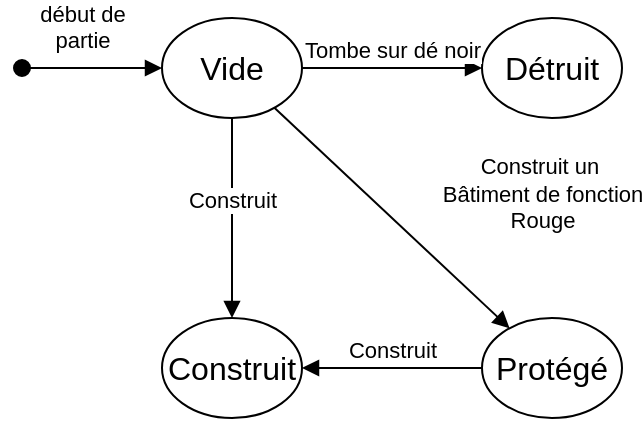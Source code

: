 <mxfile version="25.0.3">
  <diagram name="Page-1" id="nn5YYuCkOS0IQOaNncqC">
    <mxGraphModel dx="717" dy="313" grid="1" gridSize="10" guides="1" tooltips="1" connect="1" arrows="1" fold="1" page="1" pageScale="1" pageWidth="3300" pageHeight="4681" math="0" shadow="0">
      <root>
        <mxCell id="0" />
        <mxCell id="1" parent="0" />
        <mxCell id="_L5AaIc3o5FXhw3g5Z6F-1" value="&lt;font size=&quot;3&quot;&gt;Vide&lt;/font&gt;" style="ellipse;whiteSpace=wrap;html=1;" vertex="1" parent="1">
          <mxGeometry x="180" y="140" width="70" height="50" as="geometry" />
        </mxCell>
        <mxCell id="_L5AaIc3o5FXhw3g5Z6F-2" value="début de&lt;div&gt;partie&lt;/div&gt;" style="html=1;verticalAlign=bottom;startArrow=oval;startFill=1;endArrow=block;startSize=8;curved=0;rounded=0;" edge="1" parent="1" target="_L5AaIc3o5FXhw3g5Z6F-1">
          <mxGeometry x="-0.143" y="5" width="60" relative="1" as="geometry">
            <mxPoint x="110" y="165" as="sourcePoint" />
            <mxPoint x="170" y="160" as="targetPoint" />
            <mxPoint as="offset" />
          </mxGeometry>
        </mxCell>
        <mxCell id="_L5AaIc3o5FXhw3g5Z6F-3" value="&lt;font size=&quot;3&quot;&gt;Détruit&lt;/font&gt;" style="ellipse;whiteSpace=wrap;html=1;" vertex="1" parent="1">
          <mxGeometry x="340" y="140" width="70" height="50" as="geometry" />
        </mxCell>
        <mxCell id="_L5AaIc3o5FXhw3g5Z6F-4" value="Tombe sur dé noir" style="html=1;verticalAlign=bottom;endArrow=block;curved=0;rounded=0;" edge="1" parent="1" source="_L5AaIc3o5FXhw3g5Z6F-1" target="_L5AaIc3o5FXhw3g5Z6F-3">
          <mxGeometry width="80" relative="1" as="geometry">
            <mxPoint x="250" y="165" as="sourcePoint" />
            <mxPoint x="330" y="165" as="targetPoint" />
          </mxGeometry>
        </mxCell>
        <mxCell id="_L5AaIc3o5FXhw3g5Z6F-5" value="&lt;font size=&quot;3&quot;&gt;Construit&lt;/font&gt;" style="ellipse;whiteSpace=wrap;html=1;" vertex="1" parent="1">
          <mxGeometry x="180" y="290" width="70" height="50" as="geometry" />
        </mxCell>
        <mxCell id="_L5AaIc3o5FXhw3g5Z6F-6" value="Construit" style="html=1;verticalAlign=bottom;endArrow=block;curved=0;rounded=0;" edge="1" parent="1" source="_L5AaIc3o5FXhw3g5Z6F-1" target="_L5AaIc3o5FXhw3g5Z6F-5">
          <mxGeometry width="80" relative="1" as="geometry">
            <mxPoint x="230" y="220" as="sourcePoint" />
            <mxPoint x="340" y="220" as="targetPoint" />
          </mxGeometry>
        </mxCell>
        <mxCell id="_L5AaIc3o5FXhw3g5Z6F-7" value="Construit un&amp;nbsp;&lt;div&gt;Bâtiment de fonction&lt;/div&gt;&lt;div&gt;Rouge&lt;/div&gt;" style="html=1;verticalAlign=bottom;endArrow=block;curved=0;rounded=0;" edge="1" parent="1" source="_L5AaIc3o5FXhw3g5Z6F-1" target="_L5AaIc3o5FXhw3g5Z6F-8">
          <mxGeometry x="0.764" y="44" width="80" relative="1" as="geometry">
            <mxPoint x="260" y="175" as="sourcePoint" />
            <mxPoint x="360" y="280" as="targetPoint" />
            <mxPoint as="offset" />
          </mxGeometry>
        </mxCell>
        <mxCell id="_L5AaIc3o5FXhw3g5Z6F-8" value="&lt;font size=&quot;3&quot;&gt;Protégé&lt;/font&gt;" style="ellipse;whiteSpace=wrap;html=1;" vertex="1" parent="1">
          <mxGeometry x="340" y="290" width="70" height="50" as="geometry" />
        </mxCell>
        <mxCell id="_L5AaIc3o5FXhw3g5Z6F-9" value="Construit" style="html=1;verticalAlign=bottom;endArrow=block;curved=0;rounded=0;" edge="1" parent="1" source="_L5AaIc3o5FXhw3g5Z6F-8" target="_L5AaIc3o5FXhw3g5Z6F-5">
          <mxGeometry width="80" relative="1" as="geometry">
            <mxPoint x="225" y="200" as="sourcePoint" />
            <mxPoint x="225" y="300" as="targetPoint" />
          </mxGeometry>
        </mxCell>
      </root>
    </mxGraphModel>
  </diagram>
</mxfile>
